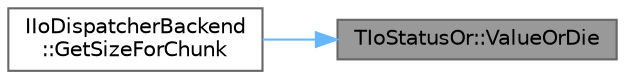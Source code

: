 digraph "TIoStatusOr::ValueOrDie"
{
 // INTERACTIVE_SVG=YES
 // LATEX_PDF_SIZE
  bgcolor="transparent";
  edge [fontname=Helvetica,fontsize=10,labelfontname=Helvetica,labelfontsize=10];
  node [fontname=Helvetica,fontsize=10,shape=box,height=0.2,width=0.4];
  rankdir="RL";
  Node1 [id="Node000001",label="TIoStatusOr::ValueOrDie",height=0.2,width=0.4,color="gray40", fillcolor="grey60", style="filled", fontcolor="black",tooltip=" "];
  Node1 -> Node2 [id="edge1_Node000001_Node000002",dir="back",color="steelblue1",style="solid",tooltip=" "];
  Node2 [id="Node000002",label="IIoDispatcherBackend\l::GetSizeForChunk",height=0.2,width=0.4,color="grey40", fillcolor="white", style="filled",URL="$de/ded/structIIoDispatcherBackend.html#a402a5b1eb0964633358060e7a302a04d",tooltip="Returns the size of the chunk and the size of the requested range."];
}
